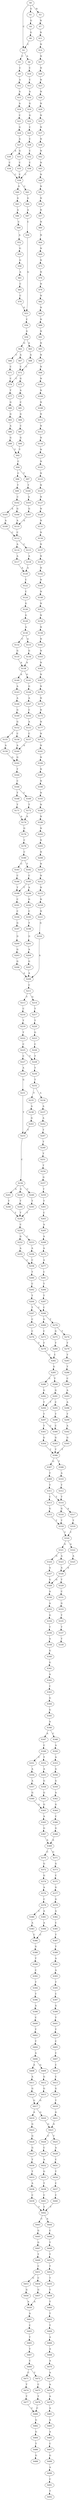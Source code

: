 strict digraph  {
	S0 -> S1 [ label = G ];
	S0 -> S2 [ label = C ];
	S0 -> S3 [ label = N ];
	S1 -> S4 [ label = G ];
	S2 -> S5 [ label = C ];
	S2 -> S6 [ label = A ];
	S3 -> S7 [ label = N ];
	S4 -> S8 [ label = G ];
	S5 -> S9 [ label = C ];
	S6 -> S10 [ label = C ];
	S7 -> S11 [ label = N ];
	S8 -> S2 [ label = C ];
	S9 -> S12 [ label = A ];
	S10 -> S13 [ label = C ];
	S11 -> S14 [ label = N ];
	S12 -> S15 [ label = A ];
	S13 -> S16 [ label = A ];
	S14 -> S17 [ label = N ];
	S15 -> S18 [ label = A ];
	S16 -> S19 [ label = G ];
	S17 -> S20 [ label = N ];
	S18 -> S21 [ label = C ];
	S19 -> S22 [ label = G ];
	S20 -> S23 [ label = N ];
	S21 -> S24 [ label = G ];
	S22 -> S25 [ label = C ];
	S23 -> S26 [ label = N ];
	S24 -> S27 [ label = A ];
	S25 -> S28 [ label = C ];
	S26 -> S29 [ label = N ];
	S27 -> S30 [ label = A ];
	S27 -> S31 [ label = G ];
	S28 -> S32 [ label = C ];
	S29 -> S33 [ label = N ];
	S30 -> S34 [ label = C ];
	S31 -> S35 [ label = C ];
	S32 -> S36 [ label = C ];
	S33 -> S37 [ label = N ];
	S34 -> S38 [ label = C ];
	S35 -> S38 [ label = C ];
	S36 -> S38 [ label = C ];
	S37 -> S39 [ label = N ];
	S38 -> S40 [ label = G ];
	S38 -> S41 [ label = C ];
	S39 -> S42 [ label = N ];
	S40 -> S43 [ label = G ];
	S41 -> S44 [ label = G ];
	S42 -> S45 [ label = N ];
	S43 -> S46 [ label = A ];
	S44 -> S47 [ label = A ];
	S45 -> S48 [ label = N ];
	S46 -> S49 [ label = C ];
	S47 -> S50 [ label = C ];
	S48 -> S51 [ label = N ];
	S49 -> S52 [ label = A ];
	S50 -> S53 [ label = G ];
	S51 -> S54 [ label = N ];
	S52 -> S55 [ label = G ];
	S53 -> S56 [ label = C ];
	S54 -> S57 [ label = N ];
	S55 -> S58 [ label = G ];
	S56 -> S59 [ label = G ];
	S57 -> S60 [ label = N ];
	S58 -> S61 [ label = A ];
	S59 -> S62 [ label = G ];
	S59 -> S63 [ label = A ];
	S60 -> S64 [ label = N ];
	S61 -> S65 [ label = C ];
	S62 -> S66 [ label = C ];
	S62 -> S67 [ label = A ];
	S63 -> S68 [ label = A ];
	S64 -> S69 [ label = N ];
	S65 -> S70 [ label = C ];
	S66 -> S71 [ label = C ];
	S67 -> S72 [ label = C ];
	S68 -> S72 [ label = C ];
	S69 -> S73 [ label = N ];
	S70 -> S53 [ label = G ];
	S71 -> S74 [ label = C ];
	S72 -> S75 [ label = G ];
	S72 -> S74 [ label = C ];
	S73 -> S76 [ label = N ];
	S74 -> S77 [ label = T ];
	S75 -> S78 [ label = A ];
	S76 -> S79 [ label = N ];
	S77 -> S80 [ label = G ];
	S78 -> S81 [ label = C ];
	S79 -> S82 [ label = N ];
	S80 -> S83 [ label = G ];
	S81 -> S84 [ label = G ];
	S82 -> S85 [ label = N ];
	S83 -> S86 [ label = A ];
	S84 -> S87 [ label = C ];
	S85 -> S88 [ label = N ];
	S86 -> S89 [ label = G ];
	S87 -> S90 [ label = G ];
	S88 -> S91 [ label = N ];
	S89 -> S92 [ label = T ];
	S90 -> S92 [ label = T ];
	S91 -> S93 [ label = N ];
	S92 -> S94 [ label = C ];
	S93 -> S95 [ label = N ];
	S94 -> S96 [ label = C ];
	S94 -> S97 [ label = T ];
	S95 -> S98 [ label = N ];
	S96 -> S99 [ label = T ];
	S97 -> S100 [ label = T ];
	S98 -> S101 [ label = N ];
	S99 -> S102 [ label = C ];
	S100 -> S103 [ label = A ];
	S101 -> S104 [ label = N ];
	S102 -> S105 [ label = A ];
	S102 -> S106 [ label = G ];
	S103 -> S107 [ label = G ];
	S104 -> S108 [ label = N ];
	S105 -> S109 [ label = A ];
	S106 -> S110 [ label = A ];
	S107 -> S110 [ label = A ];
	S108 -> S111 [ label = N ];
	S109 -> S112 [ label = C ];
	S110 -> S112 [ label = C ];
	S111 -> S113 [ label = N ];
	S112 -> S114 [ label = A ];
	S112 -> S115 [ label = C ];
	S113 -> S116 [ label = N ];
	S114 -> S117 [ label = A ];
	S115 -> S118 [ label = A ];
	S116 -> S119 [ label = N ];
	S117 -> S120 [ label = A ];
	S118 -> S120 [ label = A ];
	S119 -> S121 [ label = N ];
	S120 -> S122 [ label = C ];
	S121 -> S123 [ label = N ];
	S122 -> S124 [ label = C ];
	S123 -> S125 [ label = N ];
	S124 -> S126 [ label = G ];
	S125 -> S127 [ label = N ];
	S126 -> S128 [ label = G ];
	S127 -> S129 [ label = N ];
	S128 -> S130 [ label = A ];
	S129 -> S131 [ label = N ];
	S130 -> S132 [ label = C ];
	S130 -> S133 [ label = G ];
	S131 -> S134 [ label = N ];
	S132 -> S135 [ label = G ];
	S133 -> S136 [ label = G ];
	S134 -> S137 [ label = N ];
	S135 -> S138 [ label = A ];
	S136 -> S138 [ label = A ];
	S137 -> S139 [ label = N ];
	S138 -> S140 [ label = A ];
	S138 -> S141 [ label = G ];
	S139 -> S142 [ label = N ];
	S140 -> S143 [ label = A ];
	S141 -> S144 [ label = G ];
	S142 -> S145 [ label = N ];
	S143 -> S146 [ label = A ];
	S144 -> S147 [ label = A ];
	S145 -> S148 [ label = N ];
	S146 -> S149 [ label = G ];
	S147 -> S150 [ label = C ];
	S148 -> S151 [ label = N ];
	S149 -> S152 [ label = G ];
	S150 -> S153 [ label = A ];
	S151 -> S154 [ label = N ];
	S152 -> S155 [ label = T ];
	S152 -> S156 [ label = C ];
	S153 -> S157 [ label = C ];
	S154 -> S158 [ label = N ];
	S155 -> S159 [ label = A ];
	S156 -> S160 [ label = A ];
	S157 -> S160 [ label = A ];
	S158 -> S161 [ label = N ];
	S159 -> S162 [ label = G ];
	S160 -> S162 [ label = G ];
	S161 -> S163 [ label = N ];
	S162 -> S164 [ label = T ];
	S163 -> S165 [ label = N ];
	S164 -> S166 [ label = C ];
	S165 -> S167 [ label = N ];
	S166 -> S168 [ label = T ];
	S166 -> S169 [ label = C ];
	S167 -> S170 [ label = N ];
	S168 -> S171 [ label = T ];
	S169 -> S172 [ label = T ];
	S170 -> S173 [ label = N ];
	S171 -> S174 [ label = A ];
	S172 -> S174 [ label = A ];
	S173 -> S175 [ label = N ];
	S174 -> S176 [ label = G ];
	S175 -> S177 [ label = N ];
	S176 -> S178 [ label = C ];
	S177 -> S179 [ label = N ];
	S178 -> S180 [ label = C ];
	S179 -> S181 [ label = N ];
	S180 -> S182 [ label = T ];
	S180 -> S183 [ label = C ];
	S181 -> S184 [ label = N ];
	S182 -> S185 [ label = C ];
	S183 -> S186 [ label = C ];
	S184 -> S187 [ label = N ];
	S185 -> S188 [ label = T ];
	S185 -> S189 [ label = A ];
	S186 -> S188 [ label = T ];
	S187 -> S190 [ label = N ];
	S188 -> S191 [ label = C ];
	S189 -> S192 [ label = G ];
	S190 -> S193 [ label = N ];
	S191 -> S194 [ label = C ];
	S192 -> S195 [ label = C ];
	S193 -> S196 [ label = N ];
	S194 -> S197 [ label = G ];
	S195 -> S198 [ label = T ];
	S196 -> S199 [ label = N ];
	S197 -> S200 [ label = G ];
	S198 -> S201 [ label = G ];
	S199 -> S202 [ label = N ];
	S200 -> S203 [ label = G ];
	S201 -> S204 [ label = A ];
	S202 -> S205 [ label = N ];
	S203 -> S206 [ label = G ];
	S204 -> S207 [ label = G ];
	S205 -> S208 [ label = N ];
	S206 -> S209 [ label = A ];
	S207 -> S209 [ label = A ];
	S208 -> S210 [ label = N ];
	S209 -> S211 [ label = C ];
	S210 -> S212 [ label = N ];
	S211 -> S213 [ label = T ];
	S211 -> S214 [ label = G ];
	S212 -> S215 [ label = N ];
	S213 -> S216 [ label = C ];
	S214 -> S217 [ label = T ];
	S215 -> S218 [ label = N ];
	S216 -> S219 [ label = T ];
	S217 -> S220 [ label = T ];
	S218 -> S221 [ label = N ];
	S219 -> S222 [ label = T ];
	S220 -> S223 [ label = G ];
	S221 -> S224 [ label = G ];
	S222 -> S225 [ label = C ];
	S223 -> S226 [ label = C ];
	S224 -> S209 [ label = A ];
	S225 -> S227 [ label = C ];
	S225 -> S228 [ label = T ];
	S226 -> S228 [ label = T ];
	S227 -> S229 [ label = A ];
	S228 -> S230 [ label = T ];
	S229 -> S231 [ label = G ];
	S230 -> S232 [ label = T ];
	S231 -> S233 [ label = T ];
	S232 -> S234 [ label = A ];
	S232 -> S235 [ label = T ];
	S233 -> S236 [ label = C ];
	S234 -> S237 [ label = A ];
	S235 -> S238 [ label = A ];
	S236 -> S239 [ label = G ];
	S236 -> S240 [ label = C ];
	S236 -> S241 [ label = A ];
	S237 -> S242 [ label = A ];
	S238 -> S243 [ label = G ];
	S239 -> S244 [ label = T ];
	S240 -> S245 [ label = T ];
	S241 -> S246 [ label = T ];
	S242 -> S247 [ label = T ];
	S243 -> S233 [ label = T ];
	S244 -> S248 [ label = T ];
	S245 -> S248 [ label = T ];
	S246 -> S248 [ label = T ];
	S247 -> S249 [ label = T ];
	S248 -> S250 [ label = C ];
	S249 -> S251 [ label = T ];
	S250 -> S252 [ label = G ];
	S250 -> S253 [ label = C ];
	S251 -> S254 [ label = T ];
	S252 -> S255 [ label = A ];
	S253 -> S256 [ label = A ];
	S254 -> S257 [ label = G ];
	S255 -> S258 [ label = C ];
	S256 -> S258 [ label = C ];
	S257 -> S259 [ label = T ];
	S258 -> S260 [ label = T ];
	S259 -> S261 [ label = T ];
	S260 -> S262 [ label = C ];
	S261 -> S263 [ label = C ];
	S262 -> S264 [ label = T ];
	S263 -> S265 [ label = A ];
	S264 -> S266 [ label = C ];
	S264 -> S267 [ label = T ];
	S265 -> S268 [ label = A ];
	S266 -> S269 [ label = G ];
	S266 -> S270 [ label = T ];
	S267 -> S271 [ label = C ];
	S268 -> S272 [ label = A ];
	S269 -> S273 [ label = C ];
	S270 -> S274 [ label = T ];
	S270 -> S275 [ label = G ];
	S271 -> S276 [ label = C ];
	S272 -> S277 [ label = A ];
	S273 -> S278 [ label = T ];
	S274 -> S279 [ label = T ];
	S275 -> S280 [ label = T ];
	S276 -> S278 [ label = T ];
	S277 -> S281 [ label = C ];
	S278 -> S282 [ label = C ];
	S279 -> S283 [ label = T ];
	S280 -> S282 [ label = C ];
	S281 -> S284 [ label = T ];
	S282 -> S285 [ label = G ];
	S283 -> S286 [ label = T ];
	S284 -> S287 [ label = T ];
	S285 -> S288 [ label = T ];
	S285 -> S289 [ label = C ];
	S286 -> S290 [ label = C ];
	S287 -> S266 [ label = C ];
	S288 -> S291 [ label = G ];
	S289 -> S292 [ label = G ];
	S290 -> S293 [ label = A ];
	S291 -> S294 [ label = T ];
	S291 -> S295 [ label = C ];
	S292 -> S294 [ label = T ];
	S293 -> S296 [ label = A ];
	S294 -> S297 [ label = T ];
	S295 -> S298 [ label = T ];
	S296 -> S299 [ label = T ];
	S297 -> S300 [ label = C ];
	S297 -> S301 [ label = T ];
	S298 -> S300 [ label = C ];
	S299 -> S302 [ label = A ];
	S300 -> S303 [ label = G ];
	S301 -> S304 [ label = G ];
	S302 -> S305 [ label = G ];
	S303 -> S306 [ label = T ];
	S304 -> S306 [ label = T ];
	S305 -> S306 [ label = T ];
	S306 -> S307 [ label = G ];
	S306 -> S308 [ label = T ];
	S307 -> S309 [ label = T ];
	S308 -> S310 [ label = A ];
	S309 -> S311 [ label = T ];
	S310 -> S312 [ label = T ];
	S311 -> S313 [ label = C ];
	S311 -> S314 [ label = T ];
	S312 -> S314 [ label = T ];
	S313 -> S315 [ label = G ];
	S314 -> S316 [ label = G ];
	S314 -> S317 [ label = A ];
	S315 -> S318 [ label = T ];
	S316 -> S318 [ label = T ];
	S317 -> S319 [ label = T ];
	S318 -> S320 [ label = T ];
	S319 -> S320 [ label = T ];
	S320 -> S321 [ label = G ];
	S320 -> S322 [ label = A ];
	S321 -> S323 [ label = A ];
	S321 -> S324 [ label = G ];
	S322 -> S325 [ label = A ];
	S323 -> S326 [ label = A ];
	S324 -> S327 [ label = A ];
	S325 -> S326 [ label = A ];
	S326 -> S328 [ label = G ];
	S326 -> S329 [ label = T ];
	S327 -> S328 [ label = G ];
	S328 -> S330 [ label = A ];
	S329 -> S331 [ label = C ];
	S330 -> S332 [ label = A ];
	S331 -> S333 [ label = G ];
	S332 -> S334 [ label = G ];
	S333 -> S335 [ label = T ];
	S334 -> S336 [ label = T ];
	S335 -> S337 [ label = T ];
	S336 -> S338 [ label = A ];
	S337 -> S339 [ label = T ];
	S338 -> S340 [ label = G ];
	S340 -> S341 [ label = G ];
	S341 -> S342 [ label = A ];
	S342 -> S343 [ label = C ];
	S343 -> S344 [ label = G ];
	S344 -> S345 [ label = G ];
	S345 -> S346 [ label = A ];
	S346 -> S347 [ label = A ];
	S346 -> S348 [ label = C ];
	S347 -> S349 [ label = C ];
	S348 -> S350 [ label = A ];
	S349 -> S351 [ label = C ];
	S349 -> S352 [ label = T ];
	S350 -> S353 [ label = A ];
	S351 -> S354 [ label = A ];
	S352 -> S355 [ label = A ];
	S353 -> S356 [ label = G ];
	S354 -> S357 [ label = A ];
	S355 -> S358 [ label = G ];
	S356 -> S359 [ label = G ];
	S357 -> S360 [ label = G ];
	S358 -> S361 [ label = G ];
	S359 -> S362 [ label = A ];
	S360 -> S363 [ label = G ];
	S361 -> S363 [ label = G ];
	S362 -> S364 [ label = G ];
	S363 -> S365 [ label = A ];
	S364 -> S366 [ label = C ];
	S365 -> S367 [ label = G ];
	S366 -> S368 [ label = G ];
	S367 -> S369 [ label = A ];
	S368 -> S369 [ label = A ];
	S369 -> S370 [ label = C ];
	S369 -> S371 [ label = G ];
	S370 -> S372 [ label = G ];
	S371 -> S373 [ label = G ];
	S372 -> S374 [ label = G ];
	S373 -> S375 [ label = C ];
	S374 -> S376 [ label = A ];
	S375 -> S377 [ label = G ];
	S376 -> S378 [ label = C ];
	S377 -> S379 [ label = G ];
	S378 -> S380 [ label = C ];
	S378 -> S381 [ label = A ];
	S379 -> S382 [ label = A ];
	S380 -> S383 [ label = A ];
	S381 -> S384 [ label = A ];
	S382 -> S385 [ label = C ];
	S383 -> S386 [ label = C ];
	S384 -> S386 [ label = C ];
	S385 -> S387 [ label = T ];
	S386 -> S388 [ label = G ];
	S387 -> S389 [ label = T ];
	S388 -> S390 [ label = T ];
	S389 -> S391 [ label = A ];
	S390 -> S392 [ label = C ];
	S391 -> S393 [ label = A ];
	S392 -> S394 [ label = T ];
	S393 -> S395 [ label = T ];
	S394 -> S396 [ label = T ];
	S395 -> S397 [ label = C ];
	S396 -> S398 [ label = A ];
	S397 -> S399 [ label = G ];
	S398 -> S400 [ label = C ];
	S399 -> S401 [ label = T ];
	S400 -> S402 [ label = T ];
	S401 -> S403 [ label = T ];
	S402 -> S404 [ label = T ];
	S403 -> S405 [ label = C ];
	S404 -> S406 [ label = A ];
	S405 -> S407 [ label = C ];
	S406 -> S408 [ label = A ];
	S406 -> S409 [ label = G ];
	S407 -> S410 [ label = C ];
	S408 -> S411 [ label = A ];
	S409 -> S412 [ label = G ];
	S410 -> S413 [ label = C ];
	S411 -> S414 [ label = G ];
	S412 -> S415 [ label = G ];
	S413 -> S416 [ label = G ];
	S414 -> S417 [ label = G ];
	S415 -> S417 [ label = G ];
	S416 -> S418 [ label = T ];
	S417 -> S419 [ label = A ];
	S417 -> S420 [ label = G ];
	S418 -> S421 [ label = G ];
	S419 -> S422 [ label = G ];
	S420 -> S423 [ label = G ];
	S421 -> S423 [ label = G ];
	S422 -> S424 [ label = G ];
	S423 -> S425 [ label = T ];
	S423 -> S426 [ label = C ];
	S424 -> S427 [ label = G ];
	S425 -> S428 [ label = A ];
	S426 -> S429 [ label = C ];
	S427 -> S430 [ label = T ];
	S428 -> S431 [ label = C ];
	S429 -> S432 [ label = A ];
	S430 -> S433 [ label = T ];
	S431 -> S434 [ label = T ];
	S432 -> S435 [ label = G ];
	S433 -> S436 [ label = A ];
	S434 -> S437 [ label = C ];
	S435 -> S438 [ label = T ];
	S436 -> S439 [ label = C ];
	S437 -> S440 [ label = C ];
	S438 -> S441 [ label = C ];
	S439 -> S442 [ label = T ];
	S440 -> S442 [ label = T ];
	S441 -> S442 [ label = T ];
	S442 -> S443 [ label = C ];
	S442 -> S444 [ label = A ];
	S443 -> S445 [ label = G ];
	S444 -> S446 [ label = C ];
	S445 -> S447 [ label = G ];
	S446 -> S448 [ label = T ];
	S447 -> S449 [ label = T ];
	S448 -> S450 [ label = T ];
	S449 -> S451 [ label = C ];
	S450 -> S452 [ label = T ];
	S451 -> S453 [ label = G ];
	S451 -> S454 [ label = C ];
	S452 -> S455 [ label = T ];
	S453 -> S456 [ label = G ];
	S454 -> S457 [ label = G ];
	S455 -> S458 [ label = T ];
	S456 -> S459 [ label = A ];
	S457 -> S459 [ label = A ];
	S458 -> S460 [ label = T ];
	S459 -> S461 [ label = A ];
	S460 -> S462 [ label = T ];
	S461 -> S463 [ label = C ];
	S462 -> S464 [ label = T ];
	S463 -> S465 [ label = T ];
	S464 -> S466 [ label = A ];
	S465 -> S467 [ label = T ];
	S466 -> S468 [ label = A ];
	S467 -> S469 [ label = C ];
	S468 -> S470 [ label = A ];
	S469 -> S471 [ label = C ];
	S469 -> S472 [ label = T ];
	S470 -> S473 [ label = A ];
	S471 -> S474 [ label = T ];
	S472 -> S475 [ label = C ];
	S473 -> S476 [ label = A ];
	S474 -> S477 [ label = T ];
	S475 -> S478 [ label = T ];
	S476 -> S479 [ label = A ];
	S477 -> S480 [ label = C ];
	S478 -> S480 [ label = C ];
	S479 -> S481 [ label = A ];
	S480 -> S482 [ label = G ];
	S481 -> S483 [ label = A ];
	S482 -> S484 [ label = G ];
	S483 -> S485 [ label = A ];
	S484 -> S486 [ label = T ];
	S485 -> S487 [ label = C ];
	S486 -> S488 [ label = G ];
	S487 -> S489 [ label = G ];
	S489 -> S490 [ label = A ];
	S490 -> S491 [ label = C ];
	S491 -> S492 [ label = T ];
}

